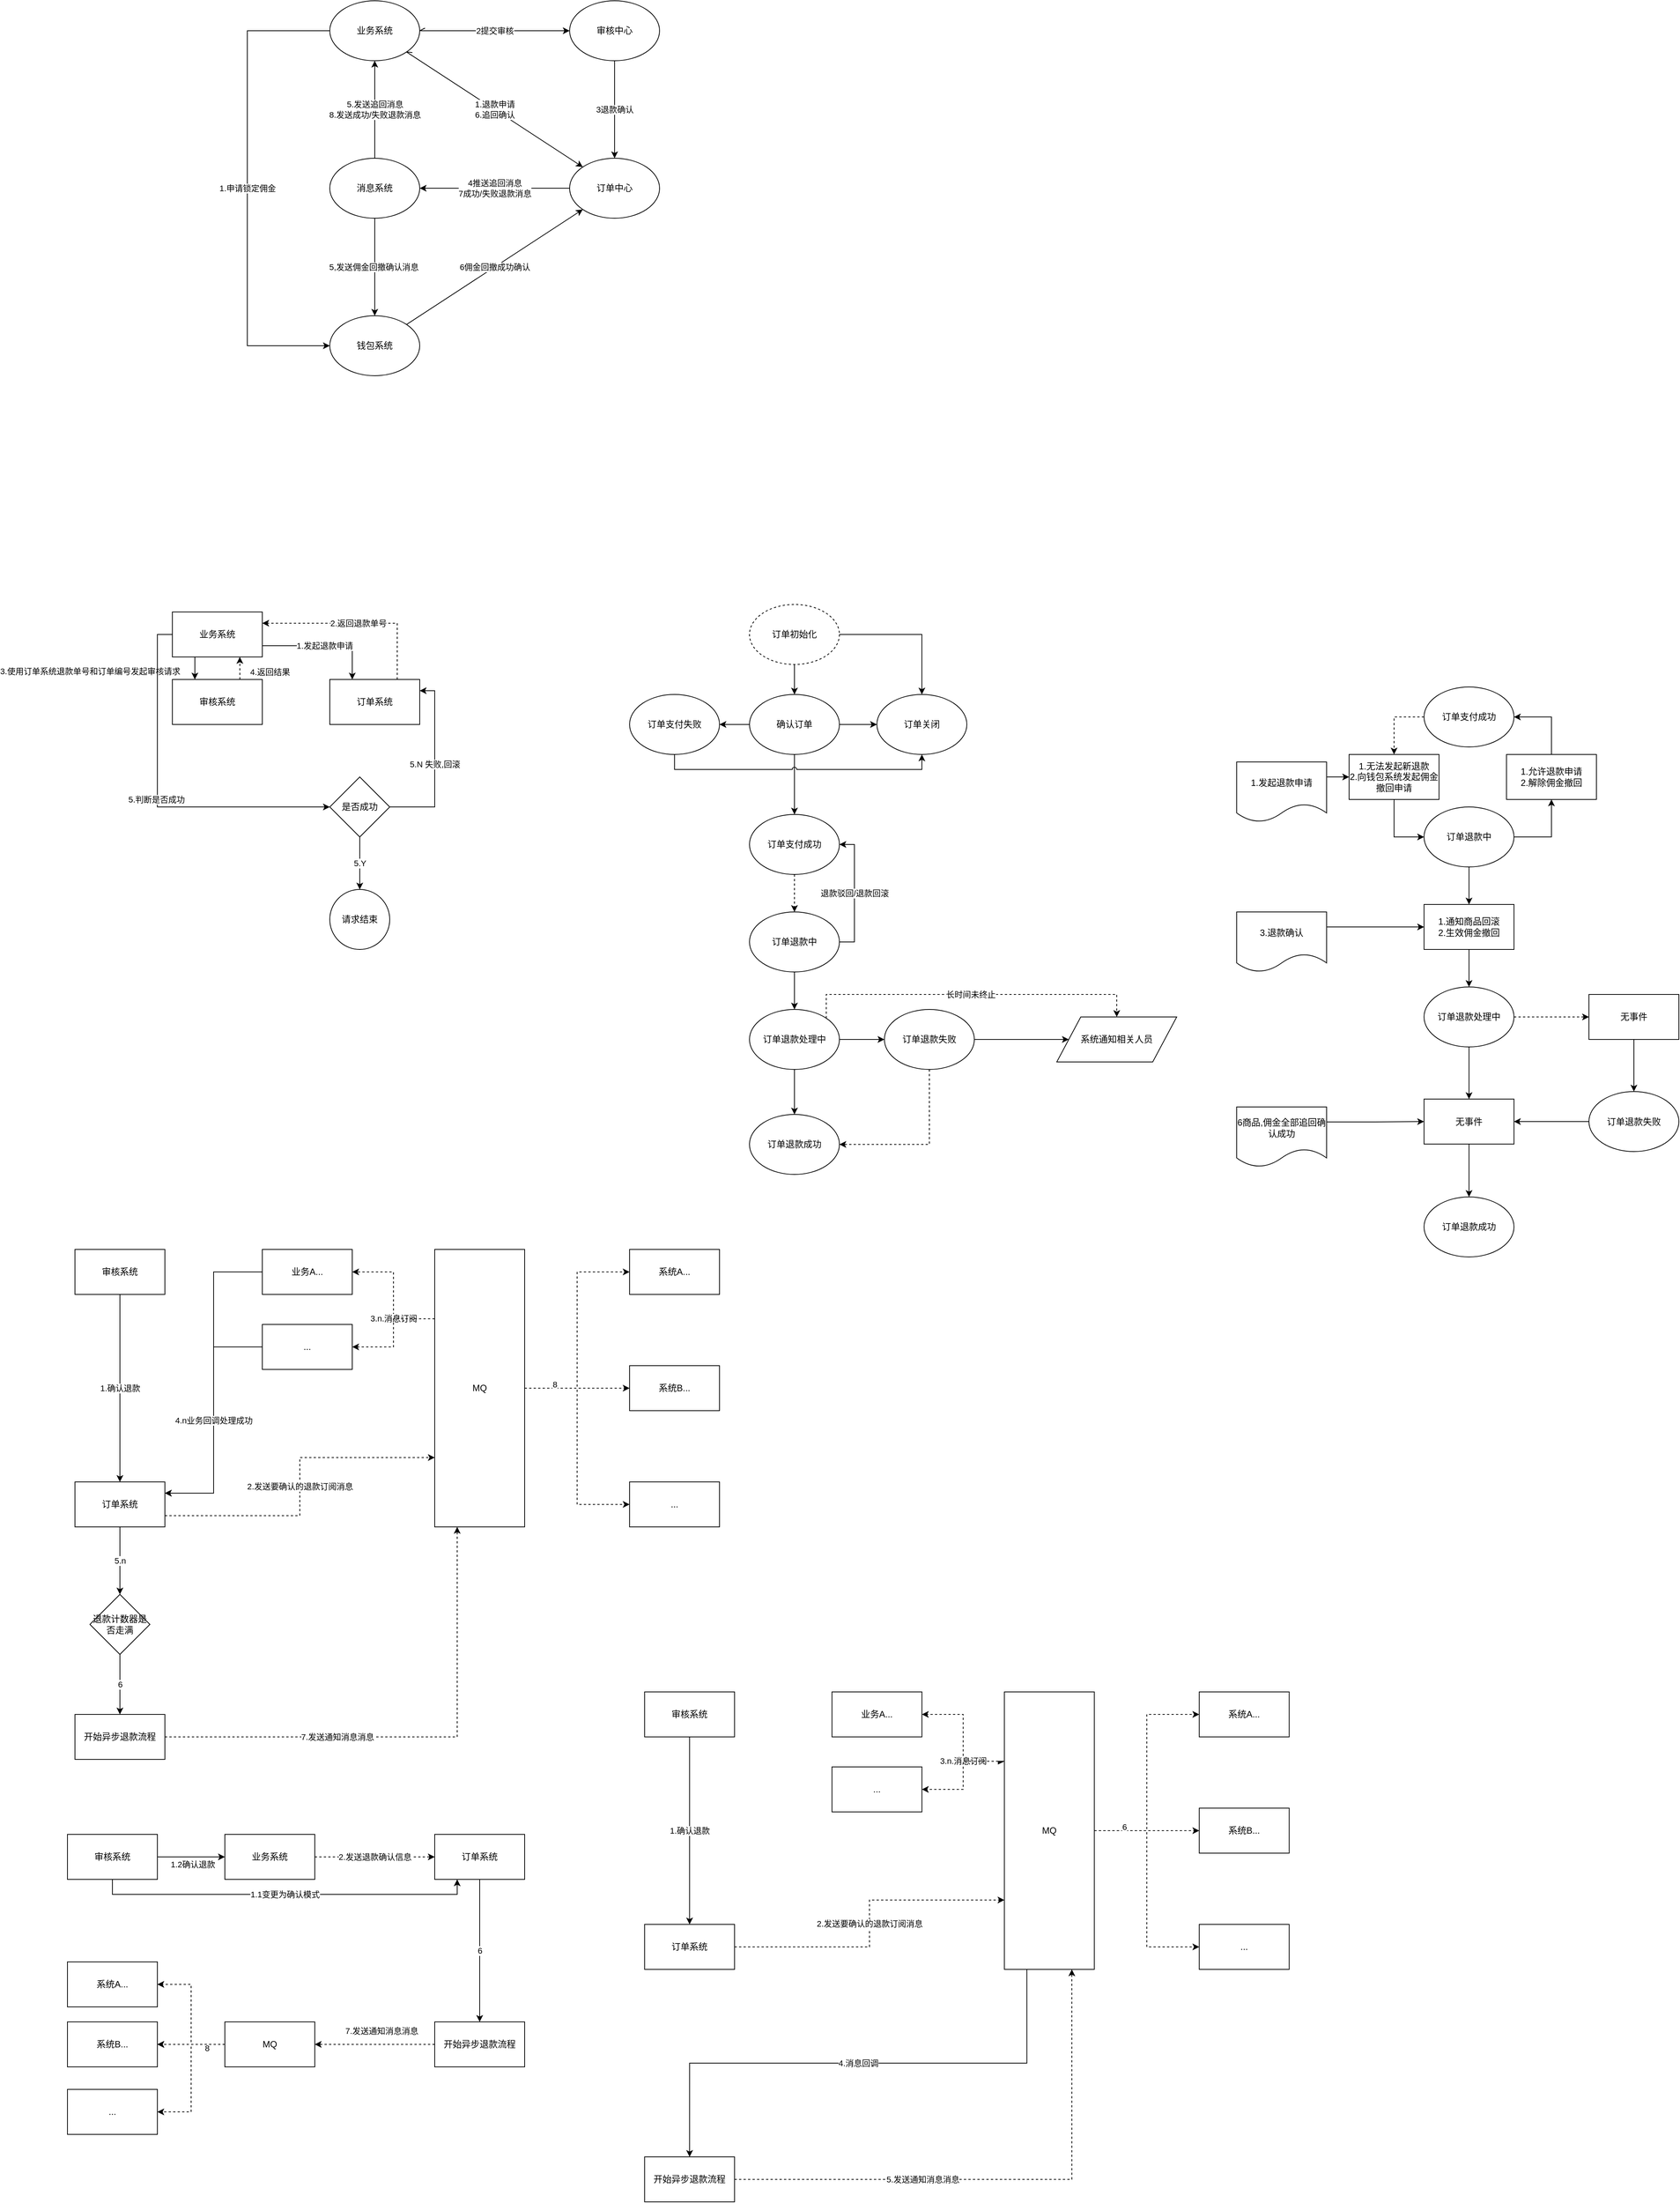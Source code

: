 <mxfile version="12.2.2" type="github" pages="1">
  <diagram id="9AN7pnrX8qKYws4FjDHC" name="第 1 页">
    <mxGraphModel dx="2219" dy="1861" grid="1" gridSize="10" guides="1" tooltips="1" connect="1" arrows="1" fold="1" page="1" pageScale="1" pageWidth="1400" pageHeight="850" math="0" shadow="0">
      <root>
        <mxCell id="0"/>
        <mxCell id="1" parent="0"/>
        <mxCell id="oP0pF-OlIuviT5u21Fy--4" value="3.使用订单系统退款单号和订单编号发起审核请求" style="edgeStyle=orthogonalEdgeStyle;rounded=0;orthogonalLoop=1;jettySize=auto;html=1;exitX=0.25;exitY=1;exitDx=0;exitDy=0;entryX=0.25;entryY=0;entryDx=0;entryDy=0;" parent="1" source="oP0pF-OlIuviT5u21Fy--1" target="oP0pF-OlIuviT5u21Fy--3" edge="1">
          <mxGeometry x="0.25" y="-140" relative="1" as="geometry">
            <mxPoint as="offset"/>
          </mxGeometry>
        </mxCell>
        <mxCell id="oP0pF-OlIuviT5u21Fy--7" value="1.发起退款申请" style="edgeStyle=orthogonalEdgeStyle;rounded=0;orthogonalLoop=1;jettySize=auto;html=1;exitX=1;exitY=0.75;exitDx=0;exitDy=0;entryX=0.25;entryY=0;entryDx=0;entryDy=0;" parent="1" source="oP0pF-OlIuviT5u21Fy--1" target="oP0pF-OlIuviT5u21Fy--5" edge="1">
          <mxGeometry relative="1" as="geometry"/>
        </mxCell>
        <mxCell id="oP0pF-OlIuviT5u21Fy--14" value="5.判断是否成功&amp;nbsp;" style="edgeStyle=orthogonalEdgeStyle;rounded=0;orthogonalLoop=1;jettySize=auto;html=1;exitX=0;exitY=0.5;exitDx=0;exitDy=0;entryX=0;entryY=0.5;entryDx=0;entryDy=0;" parent="1" source="oP0pF-OlIuviT5u21Fy--1" target="oP0pF-OlIuviT5u21Fy--13" edge="1">
          <mxGeometry relative="1" as="geometry"/>
        </mxCell>
        <mxCell id="oP0pF-OlIuviT5u21Fy--1" value="业务系统" style="rounded=0;whiteSpace=wrap;html=1;" parent="1" vertex="1">
          <mxGeometry x="270" y="140" width="120" height="60" as="geometry"/>
        </mxCell>
        <mxCell id="oP0pF-OlIuviT5u21Fy--6" value="4.返回结果" style="edgeStyle=orthogonalEdgeStyle;rounded=0;orthogonalLoop=1;jettySize=auto;html=1;exitX=0.75;exitY=0;exitDx=0;exitDy=0;entryX=0.75;entryY=1;entryDx=0;entryDy=0;dashed=1;" parent="1" source="oP0pF-OlIuviT5u21Fy--3" target="oP0pF-OlIuviT5u21Fy--1" edge="1">
          <mxGeometry x="-0.333" y="-40" relative="1" as="geometry">
            <mxPoint x="370" y="350" as="targetPoint"/>
            <mxPoint as="offset"/>
          </mxGeometry>
        </mxCell>
        <mxCell id="oP0pF-OlIuviT5u21Fy--3" value="审核系统" style="rounded=0;whiteSpace=wrap;html=1;" parent="1" vertex="1">
          <mxGeometry x="270" y="230" width="120" height="60" as="geometry"/>
        </mxCell>
        <mxCell id="oP0pF-OlIuviT5u21Fy--9" value="2.返回退款单号" style="edgeStyle=orthogonalEdgeStyle;rounded=0;orthogonalLoop=1;jettySize=auto;html=1;exitX=0.75;exitY=0;exitDx=0;exitDy=0;entryX=1;entryY=0.25;entryDx=0;entryDy=0;dashed=1;" parent="1" source="oP0pF-OlIuviT5u21Fy--5" target="oP0pF-OlIuviT5u21Fy--1" edge="1">
          <mxGeometry relative="1" as="geometry"/>
        </mxCell>
        <mxCell id="oP0pF-OlIuviT5u21Fy--5" value="订单系统" style="rounded=0;whiteSpace=wrap;html=1;" parent="1" vertex="1">
          <mxGeometry x="480" y="230" width="120" height="60" as="geometry"/>
        </mxCell>
        <mxCell id="oP0pF-OlIuviT5u21Fy--15" value="5.N 失败,回滚" style="edgeStyle=orthogonalEdgeStyle;rounded=0;orthogonalLoop=1;jettySize=auto;html=1;exitX=1;exitY=0.5;exitDx=0;exitDy=0;entryX=1;entryY=0.25;entryDx=0;entryDy=0;" parent="1" source="oP0pF-OlIuviT5u21Fy--13" target="oP0pF-OlIuviT5u21Fy--5" edge="1">
          <mxGeometry relative="1" as="geometry"/>
        </mxCell>
        <mxCell id="oP0pF-OlIuviT5u21Fy--19" value="5.Y" style="edgeStyle=orthogonalEdgeStyle;rounded=0;orthogonalLoop=1;jettySize=auto;html=1;exitX=0.5;exitY=1;exitDx=0;exitDy=0;entryX=0.5;entryY=0;entryDx=0;entryDy=0;" parent="1" source="oP0pF-OlIuviT5u21Fy--13" target="oP0pF-OlIuviT5u21Fy--18" edge="1">
          <mxGeometry relative="1" as="geometry"/>
        </mxCell>
        <mxCell id="oP0pF-OlIuviT5u21Fy--13" value="是否成功" style="rhombus;whiteSpace=wrap;html=1;" parent="1" vertex="1">
          <mxGeometry x="480" y="360" width="80" height="80" as="geometry"/>
        </mxCell>
        <mxCell id="oP0pF-OlIuviT5u21Fy--18" value="请求结束" style="ellipse;whiteSpace=wrap;html=1;aspect=fixed;" parent="1" vertex="1">
          <mxGeometry x="480" y="510" width="80" height="80" as="geometry"/>
        </mxCell>
        <mxCell id="oP0pF-OlIuviT5u21Fy--29" style="edgeStyle=orthogonalEdgeStyle;rounded=0;orthogonalLoop=1;jettySize=auto;html=1;exitX=0.5;exitY=1;exitDx=0;exitDy=0;entryX=0.5;entryY=0;entryDx=0;entryDy=0;" parent="1" source="oP0pF-OlIuviT5u21Fy--24" target="oP0pF-OlIuviT5u21Fy--25" edge="1">
          <mxGeometry relative="1" as="geometry"/>
        </mxCell>
        <mxCell id="oP0pF-OlIuviT5u21Fy--30" style="edgeStyle=orthogonalEdgeStyle;rounded=0;orthogonalLoop=1;jettySize=auto;html=1;exitX=1;exitY=0.5;exitDx=0;exitDy=0;entryX=0.5;entryY=0;entryDx=0;entryDy=0;" parent="1" source="oP0pF-OlIuviT5u21Fy--24" target="oP0pF-OlIuviT5u21Fy--28" edge="1">
          <mxGeometry relative="1" as="geometry"/>
        </mxCell>
        <mxCell id="oP0pF-OlIuviT5u21Fy--24" value="订单初始化" style="ellipse;whiteSpace=wrap;html=1;dashed=1;" parent="1" vertex="1">
          <mxGeometry x="1040" y="130" width="120" height="80" as="geometry"/>
        </mxCell>
        <mxCell id="oP0pF-OlIuviT5u21Fy--35" style="edgeStyle=orthogonalEdgeStyle;rounded=0;orthogonalLoop=1;jettySize=auto;html=1;exitX=0;exitY=0.5;exitDx=0;exitDy=0;entryX=1;entryY=0.5;entryDx=0;entryDy=0;" parent="1" source="oP0pF-OlIuviT5u21Fy--25" target="oP0pF-OlIuviT5u21Fy--32" edge="1">
          <mxGeometry relative="1" as="geometry"/>
        </mxCell>
        <mxCell id="oP0pF-OlIuviT5u21Fy--36" style="edgeStyle=orthogonalEdgeStyle;rounded=0;orthogonalLoop=1;jettySize=auto;html=1;exitX=1;exitY=0.5;exitDx=0;exitDy=0;entryX=0;entryY=0.5;entryDx=0;entryDy=0;" parent="1" source="oP0pF-OlIuviT5u21Fy--25" target="oP0pF-OlIuviT5u21Fy--28" edge="1">
          <mxGeometry relative="1" as="geometry"/>
        </mxCell>
        <mxCell id="oP0pF-OlIuviT5u21Fy--39" style="edgeStyle=orthogonalEdgeStyle;rounded=0;jumpStyle=gap;orthogonalLoop=1;jettySize=auto;html=1;exitX=0.5;exitY=1;exitDx=0;exitDy=0;entryX=0.5;entryY=0;entryDx=0;entryDy=0;" parent="1" source="oP0pF-OlIuviT5u21Fy--25" target="oP0pF-OlIuviT5u21Fy--26" edge="1">
          <mxGeometry relative="1" as="geometry"/>
        </mxCell>
        <mxCell id="oP0pF-OlIuviT5u21Fy--25" value="确认订单" style="ellipse;whiteSpace=wrap;html=1;" parent="1" vertex="1">
          <mxGeometry x="1040" y="250" width="120" height="80" as="geometry"/>
        </mxCell>
        <mxCell id="oP0pF-OlIuviT5u21Fy--40" style="edgeStyle=orthogonalEdgeStyle;rounded=0;jumpStyle=arc;orthogonalLoop=1;jettySize=auto;html=1;exitX=0.5;exitY=1;exitDx=0;exitDy=0;entryX=0.5;entryY=0;entryDx=0;entryDy=0;dashed=1;" parent="1" source="oP0pF-OlIuviT5u21Fy--26" target="oP0pF-OlIuviT5u21Fy--27" edge="1">
          <mxGeometry relative="1" as="geometry"/>
        </mxCell>
        <mxCell id="oP0pF-OlIuviT5u21Fy--26" value="订单支付成功" style="ellipse;whiteSpace=wrap;html=1;" parent="1" vertex="1">
          <mxGeometry x="1040" y="410" width="120" height="80" as="geometry"/>
        </mxCell>
        <mxCell id="oP0pF-OlIuviT5u21Fy--42" value="退款驳回/退款回滚" style="edgeStyle=orthogonalEdgeStyle;rounded=0;jumpStyle=arc;orthogonalLoop=1;jettySize=auto;html=1;exitX=1;exitY=0.5;exitDx=0;exitDy=0;entryX=1;entryY=0.5;entryDx=0;entryDy=0;" parent="1" source="oP0pF-OlIuviT5u21Fy--27" target="oP0pF-OlIuviT5u21Fy--26" edge="1">
          <mxGeometry relative="1" as="geometry"/>
        </mxCell>
        <mxCell id="oP0pF-OlIuviT5u21Fy--44" style="edgeStyle=orthogonalEdgeStyle;rounded=0;jumpStyle=arc;orthogonalLoop=1;jettySize=auto;html=1;exitX=0.5;exitY=1;exitDx=0;exitDy=0;entryX=0.5;entryY=0;entryDx=0;entryDy=0;" parent="1" source="oP0pF-OlIuviT5u21Fy--27" target="oP0pF-OlIuviT5u21Fy--43" edge="1">
          <mxGeometry relative="1" as="geometry"/>
        </mxCell>
        <mxCell id="oP0pF-OlIuviT5u21Fy--27" value="订单退款中" style="ellipse;whiteSpace=wrap;html=1;" parent="1" vertex="1">
          <mxGeometry x="1040" y="540" width="120" height="80" as="geometry"/>
        </mxCell>
        <mxCell id="oP0pF-OlIuviT5u21Fy--28" value="订单关闭" style="ellipse;whiteSpace=wrap;html=1;" parent="1" vertex="1">
          <mxGeometry x="1210" y="250" width="120" height="80" as="geometry"/>
        </mxCell>
        <mxCell id="oP0pF-OlIuviT5u21Fy--38" style="edgeStyle=orthogonalEdgeStyle;rounded=0;jumpStyle=arc;orthogonalLoop=1;jettySize=auto;html=1;exitX=0.5;exitY=1;exitDx=0;exitDy=0;entryX=0.5;entryY=1;entryDx=0;entryDy=0;" parent="1" source="oP0pF-OlIuviT5u21Fy--32" target="oP0pF-OlIuviT5u21Fy--28" edge="1">
          <mxGeometry relative="1" as="geometry"/>
        </mxCell>
        <mxCell id="oP0pF-OlIuviT5u21Fy--32" value="订单支付失败" style="ellipse;whiteSpace=wrap;html=1;" parent="1" vertex="1">
          <mxGeometry x="880" y="250" width="120" height="80" as="geometry"/>
        </mxCell>
        <mxCell id="oP0pF-OlIuviT5u21Fy--46" style="edgeStyle=orthogonalEdgeStyle;rounded=0;jumpStyle=arc;orthogonalLoop=1;jettySize=auto;html=1;exitX=0.5;exitY=1;exitDx=0;exitDy=0;entryX=0.5;entryY=0;entryDx=0;entryDy=0;" parent="1" source="oP0pF-OlIuviT5u21Fy--43" target="oP0pF-OlIuviT5u21Fy--45" edge="1">
          <mxGeometry relative="1" as="geometry"/>
        </mxCell>
        <mxCell id="oP0pF-OlIuviT5u21Fy--50" style="edgeStyle=orthogonalEdgeStyle;rounded=0;jumpStyle=arc;orthogonalLoop=1;jettySize=auto;html=1;exitX=1;exitY=0.5;exitDx=0;exitDy=0;entryX=0;entryY=0.5;entryDx=0;entryDy=0;" parent="1" source="oP0pF-OlIuviT5u21Fy--43" target="oP0pF-OlIuviT5u21Fy--49" edge="1">
          <mxGeometry relative="1" as="geometry"/>
        </mxCell>
        <mxCell id="oP0pF-OlIuviT5u21Fy--59" value="长时间未终止" style="edgeStyle=orthogonalEdgeStyle;rounded=0;jumpStyle=arc;orthogonalLoop=1;jettySize=auto;html=1;exitX=1;exitY=0;exitDx=0;exitDy=0;entryX=0.5;entryY=0;entryDx=0;entryDy=0;dashed=1;" parent="1" source="oP0pF-OlIuviT5u21Fy--43" target="oP0pF-OlIuviT5u21Fy--54" edge="1">
          <mxGeometry relative="1" as="geometry">
            <Array as="points">
              <mxPoint x="1142" y="650"/>
              <mxPoint x="1530" y="650"/>
            </Array>
          </mxGeometry>
        </mxCell>
        <mxCell id="oP0pF-OlIuviT5u21Fy--43" value="订单退款处理中" style="ellipse;whiteSpace=wrap;html=1;" parent="1" vertex="1">
          <mxGeometry x="1040" y="670" width="120" height="80" as="geometry"/>
        </mxCell>
        <mxCell id="oP0pF-OlIuviT5u21Fy--45" value="订单退款成功" style="ellipse;whiteSpace=wrap;html=1;" parent="1" vertex="1">
          <mxGeometry x="1040" y="810" width="120" height="80" as="geometry"/>
        </mxCell>
        <mxCell id="oP0pF-OlIuviT5u21Fy--52" style="edgeStyle=orthogonalEdgeStyle;rounded=0;jumpStyle=arc;orthogonalLoop=1;jettySize=auto;html=1;exitX=0.5;exitY=1;exitDx=0;exitDy=0;entryX=1;entryY=0.5;entryDx=0;entryDy=0;dashed=1;" parent="1" source="oP0pF-OlIuviT5u21Fy--49" target="oP0pF-OlIuviT5u21Fy--45" edge="1">
          <mxGeometry relative="1" as="geometry"/>
        </mxCell>
        <mxCell id="oP0pF-OlIuviT5u21Fy--53" style="edgeStyle=orthogonalEdgeStyle;rounded=0;jumpStyle=arc;orthogonalLoop=1;jettySize=auto;html=1;exitX=1;exitY=0.5;exitDx=0;exitDy=0;entryX=0;entryY=0.5;entryDx=0;entryDy=0;" parent="1" source="oP0pF-OlIuviT5u21Fy--49" target="oP0pF-OlIuviT5u21Fy--54" edge="1">
          <mxGeometry relative="1" as="geometry">
            <mxPoint x="1450" y="710" as="targetPoint"/>
          </mxGeometry>
        </mxCell>
        <mxCell id="oP0pF-OlIuviT5u21Fy--49" value="订单退款失败" style="ellipse;whiteSpace=wrap;html=1;" parent="1" vertex="1">
          <mxGeometry x="1220" y="670" width="120" height="80" as="geometry"/>
        </mxCell>
        <mxCell id="oP0pF-OlIuviT5u21Fy--54" value="系统通知相关人员" style="shape=parallelogram;perimeter=parallelogramPerimeter;whiteSpace=wrap;html=1;" parent="1" vertex="1">
          <mxGeometry x="1450" y="680" width="160" height="60" as="geometry"/>
        </mxCell>
        <mxCell id="oP0pF-OlIuviT5u21Fy--69" value="2.发送要确认的退款订阅消息" style="edgeStyle=orthogonalEdgeStyle;rounded=0;jumpStyle=arc;orthogonalLoop=1;jettySize=auto;html=1;exitX=1;exitY=0.75;exitDx=0;exitDy=0;entryX=0;entryY=0.75;entryDx=0;entryDy=0;dashed=1;" parent="1" source="oP0pF-OlIuviT5u21Fy--60" target="oP0pF-OlIuviT5u21Fy--64" edge="1">
          <mxGeometry relative="1" as="geometry"/>
        </mxCell>
        <mxCell id="oP0pF-OlIuviT5u21Fy--85" value="5.n" style="edgeStyle=orthogonalEdgeStyle;rounded=0;jumpStyle=arc;orthogonalLoop=1;jettySize=auto;html=1;exitX=0.5;exitY=1;exitDx=0;exitDy=0;entryX=0.5;entryY=0;entryDx=0;entryDy=0;" parent="1" source="oP0pF-OlIuviT5u21Fy--60" target="oP0pF-OlIuviT5u21Fy--84" edge="1">
          <mxGeometry relative="1" as="geometry"/>
        </mxCell>
        <mxCell id="oP0pF-OlIuviT5u21Fy--60" value="订单系统" style="rounded=0;whiteSpace=wrap;html=1;" parent="1" vertex="1">
          <mxGeometry x="140" y="1300" width="120" height="60" as="geometry"/>
        </mxCell>
        <mxCell id="oP0pF-OlIuviT5u21Fy--63" value="1.确认退款" style="edgeStyle=orthogonalEdgeStyle;rounded=0;jumpStyle=arc;orthogonalLoop=1;jettySize=auto;html=1;exitX=0.5;exitY=1;exitDx=0;exitDy=0;entryX=0.5;entryY=0;entryDx=0;entryDy=0;" parent="1" source="oP0pF-OlIuviT5u21Fy--62" target="oP0pF-OlIuviT5u21Fy--60" edge="1">
          <mxGeometry relative="1" as="geometry"/>
        </mxCell>
        <mxCell id="oP0pF-OlIuviT5u21Fy--62" value="审核系统" style="rounded=0;whiteSpace=wrap;html=1;" parent="1" vertex="1">
          <mxGeometry x="140" y="990" width="120" height="60" as="geometry"/>
        </mxCell>
        <mxCell id="oP0pF-OlIuviT5u21Fy--71" value="3.n.消息订阅" style="edgeStyle=orthogonalEdgeStyle;rounded=0;jumpStyle=arc;orthogonalLoop=1;jettySize=auto;html=1;exitX=0;exitY=0.25;exitDx=0;exitDy=0;entryX=1;entryY=0.5;entryDx=0;entryDy=0;dashed=1;" parent="1" source="oP0pF-OlIuviT5u21Fy--64" target="oP0pF-OlIuviT5u21Fy--65" edge="1">
          <mxGeometry x="-0.356" relative="1" as="geometry">
            <mxPoint as="offset"/>
          </mxGeometry>
        </mxCell>
        <mxCell id="oP0pF-OlIuviT5u21Fy--72" style="edgeStyle=orthogonalEdgeStyle;rounded=0;jumpStyle=arc;orthogonalLoop=1;jettySize=auto;html=1;exitX=0;exitY=0.25;exitDx=0;exitDy=0;entryX=1;entryY=0.5;entryDx=0;entryDy=0;dashed=1;" parent="1" source="oP0pF-OlIuviT5u21Fy--64" target="oP0pF-OlIuviT5u21Fy--66" edge="1">
          <mxGeometry relative="1" as="geometry"/>
        </mxCell>
        <mxCell id="oP0pF-OlIuviT5u21Fy--93" style="edgeStyle=orthogonalEdgeStyle;rounded=0;jumpStyle=arc;orthogonalLoop=1;jettySize=auto;html=1;exitX=1;exitY=0.5;exitDx=0;exitDy=0;entryX=0;entryY=0.5;entryDx=0;entryDy=0;dashed=1;" parent="1" source="oP0pF-OlIuviT5u21Fy--64" target="oP0pF-OlIuviT5u21Fy--89" edge="1">
          <mxGeometry relative="1" as="geometry"/>
        </mxCell>
        <mxCell id="oP0pF-OlIuviT5u21Fy--94" style="edgeStyle=orthogonalEdgeStyle;rounded=0;jumpStyle=arc;orthogonalLoop=1;jettySize=auto;html=1;exitX=1;exitY=0.5;exitDx=0;exitDy=0;entryX=0;entryY=0.5;entryDx=0;entryDy=0;dashed=1;" parent="1" source="oP0pF-OlIuviT5u21Fy--64" target="oP0pF-OlIuviT5u21Fy--90" edge="1">
          <mxGeometry relative="1" as="geometry"/>
        </mxCell>
        <mxCell id="oP0pF-OlIuviT5u21Fy--95" value="8" style="edgeStyle=orthogonalEdgeStyle;rounded=0;jumpStyle=arc;orthogonalLoop=1;jettySize=auto;html=1;exitX=1;exitY=0.5;exitDx=0;exitDy=0;dashed=1;" parent="1" source="oP0pF-OlIuviT5u21Fy--64" target="oP0pF-OlIuviT5u21Fy--91" edge="1">
          <mxGeometry x="-0.729" y="5" relative="1" as="geometry">
            <mxPoint as="offset"/>
          </mxGeometry>
        </mxCell>
        <mxCell id="oP0pF-OlIuviT5u21Fy--64" value="MQ" style="rounded=0;whiteSpace=wrap;html=1;" parent="1" vertex="1">
          <mxGeometry x="620" y="990" width="120" height="370" as="geometry"/>
        </mxCell>
        <mxCell id="oP0pF-OlIuviT5u21Fy--78" style="edgeStyle=orthogonalEdgeStyle;rounded=0;jumpStyle=arc;orthogonalLoop=1;jettySize=auto;html=1;exitX=0;exitY=0.5;exitDx=0;exitDy=0;entryX=1;entryY=0.25;entryDx=0;entryDy=0;" parent="1" source="oP0pF-OlIuviT5u21Fy--65" target="oP0pF-OlIuviT5u21Fy--60" edge="1">
          <mxGeometry relative="1" as="geometry"/>
        </mxCell>
        <mxCell id="oP0pF-OlIuviT5u21Fy--65" value="业务A..." style="rounded=0;whiteSpace=wrap;html=1;" parent="1" vertex="1">
          <mxGeometry x="390" y="990" width="120" height="60" as="geometry"/>
        </mxCell>
        <mxCell id="oP0pF-OlIuviT5u21Fy--79" value="4.n业务回调处理成功" style="edgeStyle=orthogonalEdgeStyle;rounded=0;jumpStyle=arc;orthogonalLoop=1;jettySize=auto;html=1;exitX=0;exitY=0.5;exitDx=0;exitDy=0;entryX=1;entryY=0.25;entryDx=0;entryDy=0;" parent="1" source="oP0pF-OlIuviT5u21Fy--66" target="oP0pF-OlIuviT5u21Fy--60" edge="1">
          <mxGeometry relative="1" as="geometry"/>
        </mxCell>
        <mxCell id="oP0pF-OlIuviT5u21Fy--66" value="..." style="rounded=0;whiteSpace=wrap;html=1;" parent="1" vertex="1">
          <mxGeometry x="390" y="1090" width="120" height="60" as="geometry"/>
        </mxCell>
        <mxCell id="oP0pF-OlIuviT5u21Fy--87" value="6" style="edgeStyle=orthogonalEdgeStyle;rounded=0;jumpStyle=arc;orthogonalLoop=1;jettySize=auto;html=1;exitX=0.5;exitY=1;exitDx=0;exitDy=0;" parent="1" source="oP0pF-OlIuviT5u21Fy--84" target="oP0pF-OlIuviT5u21Fy--86" edge="1">
          <mxGeometry relative="1" as="geometry"/>
        </mxCell>
        <mxCell id="oP0pF-OlIuviT5u21Fy--84" value="退款计数器是否走满" style="rhombus;whiteSpace=wrap;html=1;" parent="1" vertex="1">
          <mxGeometry x="160" y="1450" width="80" height="80" as="geometry"/>
        </mxCell>
        <mxCell id="oP0pF-OlIuviT5u21Fy--88" value="7.发送通知消息消息" style="edgeStyle=orthogonalEdgeStyle;rounded=0;jumpStyle=arc;orthogonalLoop=1;jettySize=auto;html=1;exitX=1;exitY=0.5;exitDx=0;exitDy=0;entryX=0.25;entryY=1;entryDx=0;entryDy=0;dashed=1;" parent="1" source="oP0pF-OlIuviT5u21Fy--86" target="oP0pF-OlIuviT5u21Fy--64" edge="1">
          <mxGeometry x="-0.313" relative="1" as="geometry">
            <mxPoint as="offset"/>
          </mxGeometry>
        </mxCell>
        <mxCell id="oP0pF-OlIuviT5u21Fy--86" value="开始异步退款流程" style="rounded=0;whiteSpace=wrap;html=1;" parent="1" vertex="1">
          <mxGeometry x="140" y="1610" width="120" height="60" as="geometry"/>
        </mxCell>
        <mxCell id="oP0pF-OlIuviT5u21Fy--89" value="系统A..." style="rounded=0;whiteSpace=wrap;html=1;" parent="1" vertex="1">
          <mxGeometry x="880" y="990" width="120" height="60" as="geometry"/>
        </mxCell>
        <mxCell id="oP0pF-OlIuviT5u21Fy--90" value="系统B..." style="rounded=0;whiteSpace=wrap;html=1;" parent="1" vertex="1">
          <mxGeometry x="880" y="1145" width="120" height="60" as="geometry"/>
        </mxCell>
        <mxCell id="oP0pF-OlIuviT5u21Fy--91" value="..." style="rounded=0;whiteSpace=wrap;html=1;" parent="1" vertex="1">
          <mxGeometry x="880" y="1300" width="120" height="60" as="geometry"/>
        </mxCell>
        <mxCell id="oP0pF-OlIuviT5u21Fy--127" value="6" style="edgeStyle=orthogonalEdgeStyle;rounded=0;jumpStyle=arc;orthogonalLoop=1;jettySize=auto;html=1;exitX=0.5;exitY=1;exitDx=0;exitDy=0;" parent="1" source="oP0pF-OlIuviT5u21Fy--99" target="oP0pF-OlIuviT5u21Fy--115" edge="1">
          <mxGeometry relative="1" as="geometry"/>
        </mxCell>
        <mxCell id="oP0pF-OlIuviT5u21Fy--99" value="订单系统" style="rounded=0;whiteSpace=wrap;html=1;" parent="1" vertex="1">
          <mxGeometry x="620" y="1770" width="120" height="60" as="geometry"/>
        </mxCell>
        <mxCell id="oP0pF-OlIuviT5u21Fy--100" value="1.2确认退款" style="edgeStyle=orthogonalEdgeStyle;rounded=0;jumpStyle=arc;orthogonalLoop=1;jettySize=auto;html=1;exitX=1;exitY=0.5;exitDx=0;exitDy=0;entryX=0;entryY=0.5;entryDx=0;entryDy=0;" parent="1" source="oP0pF-OlIuviT5u21Fy--101" target="oP0pF-OlIuviT5u21Fy--119" edge="1">
          <mxGeometry x="0.04" y="-10" relative="1" as="geometry">
            <mxPoint x="190" y="1910" as="targetPoint"/>
            <mxPoint as="offset"/>
          </mxGeometry>
        </mxCell>
        <mxCell id="oP0pF-OlIuviT5u21Fy--125" value="1.1变更为确认模式" style="edgeStyle=orthogonalEdgeStyle;rounded=0;jumpStyle=arc;orthogonalLoop=1;jettySize=auto;html=1;exitX=0.5;exitY=1;exitDx=0;exitDy=0;entryX=0.25;entryY=1;entryDx=0;entryDy=0;" parent="1" source="oP0pF-OlIuviT5u21Fy--101" target="oP0pF-OlIuviT5u21Fy--99" edge="1">
          <mxGeometry relative="1" as="geometry"/>
        </mxCell>
        <mxCell id="oP0pF-OlIuviT5u21Fy--101" value="审核系统" style="rounded=0;whiteSpace=wrap;html=1;" parent="1" vertex="1">
          <mxGeometry x="130" y="1770" width="120" height="60" as="geometry"/>
        </mxCell>
        <mxCell id="oP0pF-OlIuviT5u21Fy--104" style="edgeStyle=orthogonalEdgeStyle;rounded=0;jumpStyle=arc;orthogonalLoop=1;jettySize=auto;html=1;exitX=0;exitY=0.5;exitDx=0;exitDy=0;entryX=1;entryY=0.5;entryDx=0;entryDy=0;dashed=1;" parent="1" source="oP0pF-OlIuviT5u21Fy--107" target="oP0pF-OlIuviT5u21Fy--116" edge="1">
          <mxGeometry relative="1" as="geometry"/>
        </mxCell>
        <mxCell id="oP0pF-OlIuviT5u21Fy--105" style="edgeStyle=orthogonalEdgeStyle;rounded=0;jumpStyle=arc;orthogonalLoop=1;jettySize=auto;html=1;exitX=0;exitY=0.5;exitDx=0;exitDy=0;entryX=1;entryY=0.5;entryDx=0;entryDy=0;dashed=1;" parent="1" source="oP0pF-OlIuviT5u21Fy--107" target="oP0pF-OlIuviT5u21Fy--117" edge="1">
          <mxGeometry relative="1" as="geometry"/>
        </mxCell>
        <mxCell id="oP0pF-OlIuviT5u21Fy--106" value="8" style="edgeStyle=orthogonalEdgeStyle;rounded=0;jumpStyle=arc;orthogonalLoop=1;jettySize=auto;html=1;exitX=0;exitY=0.5;exitDx=0;exitDy=0;dashed=1;entryX=1;entryY=0.5;entryDx=0;entryDy=0;" parent="1" source="oP0pF-OlIuviT5u21Fy--107" target="oP0pF-OlIuviT5u21Fy--118" edge="1">
          <mxGeometry x="-0.729" y="5" relative="1" as="geometry">
            <mxPoint as="offset"/>
          </mxGeometry>
        </mxCell>
        <mxCell id="oP0pF-OlIuviT5u21Fy--107" value="MQ" style="rounded=0;whiteSpace=wrap;html=1;" parent="1" vertex="1">
          <mxGeometry x="340" y="2020" width="120" height="60" as="geometry"/>
        </mxCell>
        <mxCell id="oP0pF-OlIuviT5u21Fy--114" value="7.发送通知消息消息" style="edgeStyle=orthogonalEdgeStyle;rounded=0;jumpStyle=arc;orthogonalLoop=1;jettySize=auto;html=1;exitX=0;exitY=0.5;exitDx=0;exitDy=0;entryX=1;entryY=0.5;entryDx=0;entryDy=0;dashed=1;" parent="1" source="oP0pF-OlIuviT5u21Fy--115" target="oP0pF-OlIuviT5u21Fy--107" edge="1">
          <mxGeometry x="0.012" y="-21" relative="1" as="geometry">
            <mxPoint x="10" y="3" as="offset"/>
          </mxGeometry>
        </mxCell>
        <mxCell id="oP0pF-OlIuviT5u21Fy--115" value="开始异步退款流程" style="rounded=0;whiteSpace=wrap;html=1;" parent="1" vertex="1">
          <mxGeometry x="620" y="2020" width="120" height="60" as="geometry"/>
        </mxCell>
        <mxCell id="oP0pF-OlIuviT5u21Fy--116" value="系统A..." style="rounded=0;whiteSpace=wrap;html=1;" parent="1" vertex="1">
          <mxGeometry x="130" y="1940" width="120" height="60" as="geometry"/>
        </mxCell>
        <mxCell id="oP0pF-OlIuviT5u21Fy--118" value="..." style="rounded=0;whiteSpace=wrap;html=1;" parent="1" vertex="1">
          <mxGeometry x="130" y="2110" width="120" height="60" as="geometry"/>
        </mxCell>
        <mxCell id="oP0pF-OlIuviT5u21Fy--120" value="2.发送退款确认信息" style="edgeStyle=orthogonalEdgeStyle;rounded=0;jumpStyle=arc;orthogonalLoop=1;jettySize=auto;html=1;exitX=1;exitY=0.5;exitDx=0;exitDy=0;entryX=0;entryY=0.5;entryDx=0;entryDy=0;dashed=1;" parent="1" source="oP0pF-OlIuviT5u21Fy--119" target="oP0pF-OlIuviT5u21Fy--99" edge="1">
          <mxGeometry relative="1" as="geometry"/>
        </mxCell>
        <mxCell id="oP0pF-OlIuviT5u21Fy--119" value="业务系统" style="rounded=0;whiteSpace=wrap;html=1;" parent="1" vertex="1">
          <mxGeometry x="340" y="1770" width="120" height="60" as="geometry"/>
        </mxCell>
        <mxCell id="oP0pF-OlIuviT5u21Fy--117" value="系统B..." style="rounded=0;whiteSpace=wrap;html=1;" parent="1" vertex="1">
          <mxGeometry x="130" y="2020" width="120" height="60" as="geometry"/>
        </mxCell>
        <mxCell id="oP0pF-OlIuviT5u21Fy--128" style="edgeStyle=orthogonalEdgeStyle;rounded=0;jumpStyle=arc;orthogonalLoop=1;jettySize=auto;html=1;exitX=0;exitY=0.5;exitDx=0;exitDy=0;entryX=1;entryY=0.5;entryDx=0;entryDy=0;dashed=1;" parent="1" source="oP0pF-OlIuviT5u21Fy--107" target="oP0pF-OlIuviT5u21Fy--117" edge="1">
          <mxGeometry relative="1" as="geometry">
            <mxPoint x="340" y="2050" as="sourcePoint"/>
            <mxPoint x="-10" y="1925" as="targetPoint"/>
          </mxGeometry>
        </mxCell>
        <mxCell id="oP0pF-OlIuviT5u21Fy--129" value="2.发送要确认的退款订阅消息" style="edgeStyle=orthogonalEdgeStyle;rounded=0;jumpStyle=arc;orthogonalLoop=1;jettySize=auto;html=1;exitX=1;exitY=0.5;exitDx=0;exitDy=0;entryX=0;entryY=0.75;entryDx=0;entryDy=0;dashed=1;" parent="1" source="oP0pF-OlIuviT5u21Fy--131" target="oP0pF-OlIuviT5u21Fy--139" edge="1">
          <mxGeometry relative="1" as="geometry"/>
        </mxCell>
        <mxCell id="oP0pF-OlIuviT5u21Fy--131" value="订单系统" style="rounded=0;whiteSpace=wrap;html=1;" parent="1" vertex="1">
          <mxGeometry x="900.071" y="1890" width="120" height="60" as="geometry"/>
        </mxCell>
        <mxCell id="oP0pF-OlIuviT5u21Fy--132" value="1.确认退款" style="edgeStyle=orthogonalEdgeStyle;rounded=0;jumpStyle=arc;orthogonalLoop=1;jettySize=auto;html=1;exitX=0.5;exitY=1;exitDx=0;exitDy=0;entryX=0.5;entryY=0;entryDx=0;entryDy=0;" parent="1" source="oP0pF-OlIuviT5u21Fy--133" target="oP0pF-OlIuviT5u21Fy--131" edge="1">
          <mxGeometry relative="1" as="geometry"/>
        </mxCell>
        <mxCell id="oP0pF-OlIuviT5u21Fy--133" value="审核系统" style="rounded=0;whiteSpace=wrap;html=1;" parent="1" vertex="1">
          <mxGeometry x="900.071" y="1580" width="120" height="60" as="geometry"/>
        </mxCell>
        <mxCell id="oP0pF-OlIuviT5u21Fy--134" value="3.n.消息订阅" style="edgeStyle=orthogonalEdgeStyle;rounded=0;jumpStyle=arc;orthogonalLoop=1;jettySize=auto;html=1;exitX=0;exitY=0.25;exitDx=0;exitDy=0;entryX=1;entryY=0.5;entryDx=0;entryDy=0;dashed=1;startArrow=async;startFill=1;" parent="1" source="oP0pF-OlIuviT5u21Fy--139" target="oP0pF-OlIuviT5u21Fy--141" edge="1">
          <mxGeometry x="-0.356" relative="1" as="geometry">
            <mxPoint as="offset"/>
          </mxGeometry>
        </mxCell>
        <mxCell id="oP0pF-OlIuviT5u21Fy--135" style="edgeStyle=orthogonalEdgeStyle;rounded=0;jumpStyle=arc;orthogonalLoop=1;jettySize=auto;html=1;exitX=0;exitY=0.25;exitDx=0;exitDy=0;entryX=1;entryY=0.5;entryDx=0;entryDy=0;dashed=1;startArrow=async;startFill=1;" parent="1" source="oP0pF-OlIuviT5u21Fy--139" target="oP0pF-OlIuviT5u21Fy--143" edge="1">
          <mxGeometry relative="1" as="geometry"/>
        </mxCell>
        <mxCell id="oP0pF-OlIuviT5u21Fy--136" style="edgeStyle=orthogonalEdgeStyle;rounded=0;jumpStyle=arc;orthogonalLoop=1;jettySize=auto;html=1;exitX=1;exitY=0.5;exitDx=0;exitDy=0;entryX=0;entryY=0.5;entryDx=0;entryDy=0;dashed=1;" parent="1" source="oP0pF-OlIuviT5u21Fy--139" target="oP0pF-OlIuviT5u21Fy--148" edge="1">
          <mxGeometry relative="1" as="geometry"/>
        </mxCell>
        <mxCell id="oP0pF-OlIuviT5u21Fy--137" style="edgeStyle=orthogonalEdgeStyle;rounded=0;jumpStyle=arc;orthogonalLoop=1;jettySize=auto;html=1;exitX=1;exitY=0.5;exitDx=0;exitDy=0;entryX=0;entryY=0.5;entryDx=0;entryDy=0;dashed=1;" parent="1" source="oP0pF-OlIuviT5u21Fy--139" target="oP0pF-OlIuviT5u21Fy--149" edge="1">
          <mxGeometry relative="1" as="geometry"/>
        </mxCell>
        <mxCell id="oP0pF-OlIuviT5u21Fy--138" value="6" style="edgeStyle=orthogonalEdgeStyle;rounded=0;jumpStyle=arc;orthogonalLoop=1;jettySize=auto;html=1;exitX=1;exitY=0.5;exitDx=0;exitDy=0;dashed=1;" parent="1" source="oP0pF-OlIuviT5u21Fy--139" target="oP0pF-OlIuviT5u21Fy--150" edge="1">
          <mxGeometry x="-0.729" y="5" relative="1" as="geometry">
            <mxPoint as="offset"/>
          </mxGeometry>
        </mxCell>
        <mxCell id="oP0pF-OlIuviT5u21Fy--151" value="4.消息回调" style="edgeStyle=orthogonalEdgeStyle;rounded=0;jumpStyle=arc;orthogonalLoop=1;jettySize=auto;html=1;exitX=0.25;exitY=1;exitDx=0;exitDy=0;entryX=0.5;entryY=0;entryDx=0;entryDy=0;startArrow=none;startFill=0;" parent="1" source="oP0pF-OlIuviT5u21Fy--139" target="oP0pF-OlIuviT5u21Fy--147" edge="1">
          <mxGeometry relative="1" as="geometry"/>
        </mxCell>
        <mxCell id="oP0pF-OlIuviT5u21Fy--139" value="MQ" style="rounded=0;whiteSpace=wrap;html=1;" parent="1" vertex="1">
          <mxGeometry x="1380.071" y="1580" width="120" height="370" as="geometry"/>
        </mxCell>
        <mxCell id="oP0pF-OlIuviT5u21Fy--141" value="业务A..." style="rounded=0;whiteSpace=wrap;html=1;" parent="1" vertex="1">
          <mxGeometry x="1150.071" y="1580" width="120" height="60" as="geometry"/>
        </mxCell>
        <mxCell id="oP0pF-OlIuviT5u21Fy--143" value="..." style="rounded=0;whiteSpace=wrap;html=1;" parent="1" vertex="1">
          <mxGeometry x="1150.071" y="1680" width="120" height="60" as="geometry"/>
        </mxCell>
        <mxCell id="oP0pF-OlIuviT5u21Fy--146" value="5.发送通知消息消息" style="edgeStyle=orthogonalEdgeStyle;rounded=0;jumpStyle=arc;orthogonalLoop=1;jettySize=auto;html=1;exitX=1;exitY=0.5;exitDx=0;exitDy=0;entryX=0.75;entryY=1;entryDx=0;entryDy=0;dashed=1;" parent="1" source="oP0pF-OlIuviT5u21Fy--147" target="oP0pF-OlIuviT5u21Fy--139" edge="1">
          <mxGeometry x="-0.313" relative="1" as="geometry">
            <mxPoint as="offset"/>
          </mxGeometry>
        </mxCell>
        <mxCell id="oP0pF-OlIuviT5u21Fy--147" value="开始异步退款流程" style="rounded=0;whiteSpace=wrap;html=1;" parent="1" vertex="1">
          <mxGeometry x="900.071" y="2200" width="120" height="60" as="geometry"/>
        </mxCell>
        <mxCell id="oP0pF-OlIuviT5u21Fy--148" value="系统A..." style="rounded=0;whiteSpace=wrap;html=1;" parent="1" vertex="1">
          <mxGeometry x="1640.071" y="1580" width="120" height="60" as="geometry"/>
        </mxCell>
        <mxCell id="oP0pF-OlIuviT5u21Fy--149" value="系统B..." style="rounded=0;whiteSpace=wrap;html=1;" parent="1" vertex="1">
          <mxGeometry x="1640.071" y="1735" width="120" height="60" as="geometry"/>
        </mxCell>
        <mxCell id="oP0pF-OlIuviT5u21Fy--150" value="..." style="rounded=0;whiteSpace=wrap;html=1;" parent="1" vertex="1">
          <mxGeometry x="1640.071" y="1890" width="120" height="60" as="geometry"/>
        </mxCell>
        <mxCell id="cFI78TsbJ56rSpwptIgb-8" value="2提交审核" style="edgeStyle=orthogonalEdgeStyle;rounded=0;orthogonalLoop=1;jettySize=auto;html=1;exitX=1;exitY=0.5;exitDx=0;exitDy=0;entryX=0;entryY=0.5;entryDx=0;entryDy=0;startArrow=openAsync;startFill=0;" parent="1" source="cFI78TsbJ56rSpwptIgb-1" target="cFI78TsbJ56rSpwptIgb-2" edge="1">
          <mxGeometry relative="1" as="geometry"/>
        </mxCell>
        <mxCell id="NnZ_BAenmuf8vzy2FNam-9" value="1.申请锁定佣金" style="edgeStyle=orthogonalEdgeStyle;rounded=0;orthogonalLoop=1;jettySize=auto;html=1;exitX=0;exitY=0.5;exitDx=0;exitDy=0;entryX=0;entryY=0.5;entryDx=0;entryDy=0;" edge="1" parent="1" source="cFI78TsbJ56rSpwptIgb-1" target="NnZ_BAenmuf8vzy2FNam-1">
          <mxGeometry relative="1" as="geometry">
            <Array as="points">
              <mxPoint x="370" y="-635"/>
              <mxPoint x="370" y="-215"/>
            </Array>
          </mxGeometry>
        </mxCell>
        <mxCell id="cFI78TsbJ56rSpwptIgb-1" value="业务系统" style="ellipse;whiteSpace=wrap;html=1;" parent="1" vertex="1">
          <mxGeometry x="480" y="-675" width="120" height="80" as="geometry"/>
        </mxCell>
        <mxCell id="cFI78TsbJ56rSpwptIgb-9" value="3退款确认" style="edgeStyle=orthogonalEdgeStyle;rounded=0;orthogonalLoop=1;jettySize=auto;html=1;exitX=0.5;exitY=1;exitDx=0;exitDy=0;startArrow=none;startFill=0;" parent="1" source="cFI78TsbJ56rSpwptIgb-2" target="cFI78TsbJ56rSpwptIgb-4" edge="1">
          <mxGeometry relative="1" as="geometry"/>
        </mxCell>
        <mxCell id="cFI78TsbJ56rSpwptIgb-2" value="审核中心" style="ellipse;whiteSpace=wrap;html=1;" parent="1" vertex="1">
          <mxGeometry x="800" y="-675" width="120" height="80" as="geometry"/>
        </mxCell>
        <mxCell id="cFI78TsbJ56rSpwptIgb-11" value="5.发送追回消息&lt;br&gt;8.发送成功/失败退款消息" style="edgeStyle=orthogonalEdgeStyle;rounded=0;orthogonalLoop=1;jettySize=auto;html=1;exitX=0.5;exitY=0;exitDx=0;exitDy=0;entryX=0.5;entryY=1;entryDx=0;entryDy=0;startArrow=none;startFill=0;" parent="1" source="cFI78TsbJ56rSpwptIgb-3" target="cFI78TsbJ56rSpwptIgb-1" edge="1">
          <mxGeometry relative="1" as="geometry"/>
        </mxCell>
        <mxCell id="NnZ_BAenmuf8vzy2FNam-4" value="5,发送佣金回撤确认消息&amp;nbsp;" style="edgeStyle=orthogonalEdgeStyle;rounded=0;orthogonalLoop=1;jettySize=auto;html=1;exitX=0.5;exitY=1;exitDx=0;exitDy=0;" edge="1" parent="1" source="cFI78TsbJ56rSpwptIgb-3" target="NnZ_BAenmuf8vzy2FNam-1">
          <mxGeometry relative="1" as="geometry"/>
        </mxCell>
        <mxCell id="cFI78TsbJ56rSpwptIgb-3" value="消息系统" style="ellipse;whiteSpace=wrap;html=1;" parent="1" vertex="1">
          <mxGeometry x="480" y="-465" width="120" height="80" as="geometry"/>
        </mxCell>
        <mxCell id="cFI78TsbJ56rSpwptIgb-10" value="4推送追回消息&lt;br&gt;7成功/失败退款消息" style="edgeStyle=orthogonalEdgeStyle;rounded=0;orthogonalLoop=1;jettySize=auto;html=1;exitX=0;exitY=0.5;exitDx=0;exitDy=0;entryX=1;entryY=0.5;entryDx=0;entryDy=0;startArrow=none;startFill=0;" parent="1" source="cFI78TsbJ56rSpwptIgb-4" target="cFI78TsbJ56rSpwptIgb-3" edge="1">
          <mxGeometry relative="1" as="geometry"/>
        </mxCell>
        <mxCell id="cFI78TsbJ56rSpwptIgb-4" value="订单中心" style="ellipse;whiteSpace=wrap;html=1;" parent="1" vertex="1">
          <mxGeometry x="800" y="-465" width="120" height="80" as="geometry"/>
        </mxCell>
        <mxCell id="cFI78TsbJ56rSpwptIgb-7" value="1.退款申请&lt;br&gt;6.追回确认" style="endArrow=classic;html=1;exitX=1;exitY=1;exitDx=0;exitDy=0;entryX=0;entryY=0;entryDx=0;entryDy=0;startArrow=openAsync;startFill=0;" parent="1" source="cFI78TsbJ56rSpwptIgb-1" target="cFI78TsbJ56rSpwptIgb-4" edge="1">
          <mxGeometry width="50" height="50" relative="1" as="geometry">
            <mxPoint x="640" y="-505" as="sourcePoint"/>
            <mxPoint x="690" y="-555" as="targetPoint"/>
          </mxGeometry>
        </mxCell>
        <mxCell id="VHpYkZ38Yjl_FgZYuDL9-1" style="edgeStyle=orthogonalEdgeStyle;rounded=0;jumpStyle=arc;orthogonalLoop=1;jettySize=auto;html=1;exitX=0;exitY=0.5;exitDx=0;exitDy=0;dashed=1;" parent="1" source="VHpYkZ38Yjl_FgZYuDL9-2" target="VHpYkZ38Yjl_FgZYuDL9-17" edge="1">
          <mxGeometry relative="1" as="geometry"/>
        </mxCell>
        <mxCell id="VHpYkZ38Yjl_FgZYuDL9-2" value="订单支付成功" style="ellipse;whiteSpace=wrap;html=1;" parent="1" vertex="1">
          <mxGeometry x="1940" y="240" width="120" height="80" as="geometry"/>
        </mxCell>
        <mxCell id="VHpYkZ38Yjl_FgZYuDL9-3" value="" style="edgeStyle=orthogonalEdgeStyle;rounded=0;jumpStyle=arc;orthogonalLoop=1;jettySize=auto;html=1;exitX=1;exitY=0.5;exitDx=0;exitDy=0;entryX=0.5;entryY=1;entryDx=0;entryDy=0;" parent="1" source="VHpYkZ38Yjl_FgZYuDL9-5" target="VHpYkZ38Yjl_FgZYuDL9-15" edge="1">
          <mxGeometry relative="1" as="geometry"/>
        </mxCell>
        <mxCell id="VHpYkZ38Yjl_FgZYuDL9-4" style="edgeStyle=orthogonalEdgeStyle;rounded=0;jumpStyle=arc;orthogonalLoop=1;jettySize=auto;html=1;exitX=0.5;exitY=1;exitDx=0;exitDy=0;entryX=0.5;entryY=0;entryDx=0;entryDy=0;" parent="1" source="VHpYkZ38Yjl_FgZYuDL9-5" target="VHpYkZ38Yjl_FgZYuDL9-19" edge="1">
          <mxGeometry relative="1" as="geometry"/>
        </mxCell>
        <mxCell id="VHpYkZ38Yjl_FgZYuDL9-5" value="订单退款中" style="ellipse;whiteSpace=wrap;html=1;" parent="1" vertex="1">
          <mxGeometry x="1940" y="400" width="120" height="80" as="geometry"/>
        </mxCell>
        <mxCell id="VHpYkZ38Yjl_FgZYuDL9-6" style="edgeStyle=orthogonalEdgeStyle;rounded=0;jumpStyle=arc;orthogonalLoop=1;jettySize=auto;html=1;exitX=0.5;exitY=1;exitDx=0;exitDy=0;entryX=0.5;entryY=0;entryDx=0;entryDy=0;" parent="1" source="VHpYkZ38Yjl_FgZYuDL9-9" target="VHpYkZ38Yjl_FgZYuDL9-22" edge="1">
          <mxGeometry relative="1" as="geometry"/>
        </mxCell>
        <mxCell id="VHpYkZ38Yjl_FgZYuDL9-25" style="edgeStyle=orthogonalEdgeStyle;rounded=0;orthogonalLoop=1;jettySize=auto;html=1;exitX=1;exitY=0.5;exitDx=0;exitDy=0;dashed=1;" parent="1" source="VHpYkZ38Yjl_FgZYuDL9-9" target="VHpYkZ38Yjl_FgZYuDL9-21" edge="1">
          <mxGeometry relative="1" as="geometry"/>
        </mxCell>
        <mxCell id="VHpYkZ38Yjl_FgZYuDL9-9" value="订单退款处理中" style="ellipse;whiteSpace=wrap;html=1;" parent="1" vertex="1">
          <mxGeometry x="1940" y="640" width="120" height="80" as="geometry"/>
        </mxCell>
        <mxCell id="VHpYkZ38Yjl_FgZYuDL9-10" value="订单退款成功" style="ellipse;whiteSpace=wrap;html=1;" parent="1" vertex="1">
          <mxGeometry x="1940" y="920" width="120" height="80" as="geometry"/>
        </mxCell>
        <mxCell id="VHpYkZ38Yjl_FgZYuDL9-11" style="edgeStyle=orthogonalEdgeStyle;rounded=0;jumpStyle=arc;orthogonalLoop=1;jettySize=auto;html=1;exitX=0;exitY=0.5;exitDx=0;exitDy=0;entryX=1;entryY=0.5;entryDx=0;entryDy=0;" parent="1" source="VHpYkZ38Yjl_FgZYuDL9-13" target="VHpYkZ38Yjl_FgZYuDL9-22" edge="1">
          <mxGeometry relative="1" as="geometry"/>
        </mxCell>
        <mxCell id="VHpYkZ38Yjl_FgZYuDL9-13" value="订单退款失败" style="ellipse;whiteSpace=wrap;html=1;" parent="1" vertex="1">
          <mxGeometry x="2160" y="779.5" width="120" height="80" as="geometry"/>
        </mxCell>
        <mxCell id="VHpYkZ38Yjl_FgZYuDL9-16" style="edgeStyle=orthogonalEdgeStyle;rounded=0;orthogonalLoop=1;jettySize=auto;html=1;exitX=0.5;exitY=0;exitDx=0;exitDy=0;entryX=1;entryY=0.5;entryDx=0;entryDy=0;" parent="1" source="VHpYkZ38Yjl_FgZYuDL9-15" target="VHpYkZ38Yjl_FgZYuDL9-2" edge="1">
          <mxGeometry relative="1" as="geometry"/>
        </mxCell>
        <mxCell id="VHpYkZ38Yjl_FgZYuDL9-15" value="1.允许退款申请&lt;br&gt;2.解除佣金撤回" style="rounded=0;whiteSpace=wrap;html=1;" parent="1" vertex="1">
          <mxGeometry x="2050" y="330" width="120" height="60" as="geometry"/>
        </mxCell>
        <mxCell id="VHpYkZ38Yjl_FgZYuDL9-18" style="edgeStyle=orthogonalEdgeStyle;rounded=0;orthogonalLoop=1;jettySize=auto;html=1;exitX=0.5;exitY=1;exitDx=0;exitDy=0;entryX=0;entryY=0.5;entryDx=0;entryDy=0;" parent="1" source="VHpYkZ38Yjl_FgZYuDL9-17" target="VHpYkZ38Yjl_FgZYuDL9-5" edge="1">
          <mxGeometry relative="1" as="geometry"/>
        </mxCell>
        <mxCell id="VHpYkZ38Yjl_FgZYuDL9-17" value="1.无法发起新退款&lt;br&gt;2.向钱包系统发起佣金撤回申请" style="rounded=0;whiteSpace=wrap;html=1;" parent="1" vertex="1">
          <mxGeometry x="1840" y="330" width="120" height="60" as="geometry"/>
        </mxCell>
        <mxCell id="VHpYkZ38Yjl_FgZYuDL9-20" style="edgeStyle=orthogonalEdgeStyle;rounded=0;orthogonalLoop=1;jettySize=auto;html=1;exitX=0.5;exitY=1;exitDx=0;exitDy=0;entryX=0.5;entryY=0;entryDx=0;entryDy=0;" parent="1" source="VHpYkZ38Yjl_FgZYuDL9-19" target="VHpYkZ38Yjl_FgZYuDL9-9" edge="1">
          <mxGeometry relative="1" as="geometry"/>
        </mxCell>
        <mxCell id="VHpYkZ38Yjl_FgZYuDL9-19" value="1.通知商品回滚&lt;br&gt;2.生效佣金撤回" style="rounded=0;whiteSpace=wrap;html=1;" parent="1" vertex="1">
          <mxGeometry x="1940" y="530" width="120" height="60" as="geometry"/>
        </mxCell>
        <mxCell id="VHpYkZ38Yjl_FgZYuDL9-23" style="edgeStyle=orthogonalEdgeStyle;rounded=0;orthogonalLoop=1;jettySize=auto;html=1;exitX=0.5;exitY=1;exitDx=0;exitDy=0;entryX=0.5;entryY=0;entryDx=0;entryDy=0;" parent="1" source="VHpYkZ38Yjl_FgZYuDL9-21" target="VHpYkZ38Yjl_FgZYuDL9-13" edge="1">
          <mxGeometry relative="1" as="geometry"/>
        </mxCell>
        <mxCell id="VHpYkZ38Yjl_FgZYuDL9-21" value="无事件" style="rounded=0;whiteSpace=wrap;html=1;" parent="1" vertex="1">
          <mxGeometry x="2160" y="650" width="120" height="60" as="geometry"/>
        </mxCell>
        <mxCell id="VHpYkZ38Yjl_FgZYuDL9-24" style="edgeStyle=orthogonalEdgeStyle;rounded=0;orthogonalLoop=1;jettySize=auto;html=1;exitX=0.5;exitY=1;exitDx=0;exitDy=0;" parent="1" source="VHpYkZ38Yjl_FgZYuDL9-22" target="VHpYkZ38Yjl_FgZYuDL9-10" edge="1">
          <mxGeometry relative="1" as="geometry"/>
        </mxCell>
        <mxCell id="VHpYkZ38Yjl_FgZYuDL9-22" value="无事件" style="rounded=0;whiteSpace=wrap;html=1;" parent="1" vertex="1">
          <mxGeometry x="1940" y="789.5" width="120" height="60" as="geometry"/>
        </mxCell>
        <mxCell id="NnZ_BAenmuf8vzy2FNam-1" value="钱包系统" style="ellipse;whiteSpace=wrap;html=1;" vertex="1" parent="1">
          <mxGeometry x="480" y="-255" width="120" height="80" as="geometry"/>
        </mxCell>
        <mxCell id="NnZ_BAenmuf8vzy2FNam-6" value="6佣金回撤成功确认" style="endArrow=classic;html=1;exitX=1;exitY=0;exitDx=0;exitDy=0;entryX=0;entryY=1;entryDx=0;entryDy=0;" edge="1" parent="1" source="NnZ_BAenmuf8vzy2FNam-1" target="cFI78TsbJ56rSpwptIgb-4">
          <mxGeometry width="50" height="50" relative="1" as="geometry">
            <mxPoint x="675" y="-280" as="sourcePoint"/>
            <mxPoint x="725" y="-330" as="targetPoint"/>
          </mxGeometry>
        </mxCell>
        <mxCell id="NnZ_BAenmuf8vzy2FNam-11" style="edgeStyle=orthogonalEdgeStyle;rounded=0;orthogonalLoop=1;jettySize=auto;html=1;exitX=1;exitY=0.25;exitDx=0;exitDy=0;entryX=0;entryY=0.5;entryDx=0;entryDy=0;" edge="1" parent="1" source="NnZ_BAenmuf8vzy2FNam-10" target="VHpYkZ38Yjl_FgZYuDL9-17">
          <mxGeometry relative="1" as="geometry"/>
        </mxCell>
        <mxCell id="NnZ_BAenmuf8vzy2FNam-10" value="1.发起退款申请" style="shape=document;whiteSpace=wrap;html=1;boundedLbl=1;" vertex="1" parent="1">
          <mxGeometry x="1690" y="340" width="120" height="80" as="geometry"/>
        </mxCell>
        <mxCell id="NnZ_BAenmuf8vzy2FNam-13" style="edgeStyle=orthogonalEdgeStyle;rounded=0;orthogonalLoop=1;jettySize=auto;html=1;exitX=1;exitY=0.25;exitDx=0;exitDy=0;entryX=0;entryY=0.5;entryDx=0;entryDy=0;" edge="1" parent="1" source="NnZ_BAenmuf8vzy2FNam-12" target="VHpYkZ38Yjl_FgZYuDL9-19">
          <mxGeometry relative="1" as="geometry"/>
        </mxCell>
        <mxCell id="NnZ_BAenmuf8vzy2FNam-12" value="3.退款确认" style="shape=document;whiteSpace=wrap;html=1;boundedLbl=1;" vertex="1" parent="1">
          <mxGeometry x="1690" y="540" width="120" height="80" as="geometry"/>
        </mxCell>
        <mxCell id="NnZ_BAenmuf8vzy2FNam-17" style="edgeStyle=orthogonalEdgeStyle;rounded=0;orthogonalLoop=1;jettySize=auto;html=1;exitX=1;exitY=0.25;exitDx=0;exitDy=0;entryX=0;entryY=0.5;entryDx=0;entryDy=0;" edge="1" parent="1" source="NnZ_BAenmuf8vzy2FNam-16" target="VHpYkZ38Yjl_FgZYuDL9-22">
          <mxGeometry relative="1" as="geometry"/>
        </mxCell>
        <mxCell id="NnZ_BAenmuf8vzy2FNam-16" value="6商品,佣金全部追回确认成功" style="shape=document;whiteSpace=wrap;html=1;boundedLbl=1;" vertex="1" parent="1">
          <mxGeometry x="1690" y="800" width="120" height="80" as="geometry"/>
        </mxCell>
      </root>
    </mxGraphModel>
  </diagram>
</mxfile>
